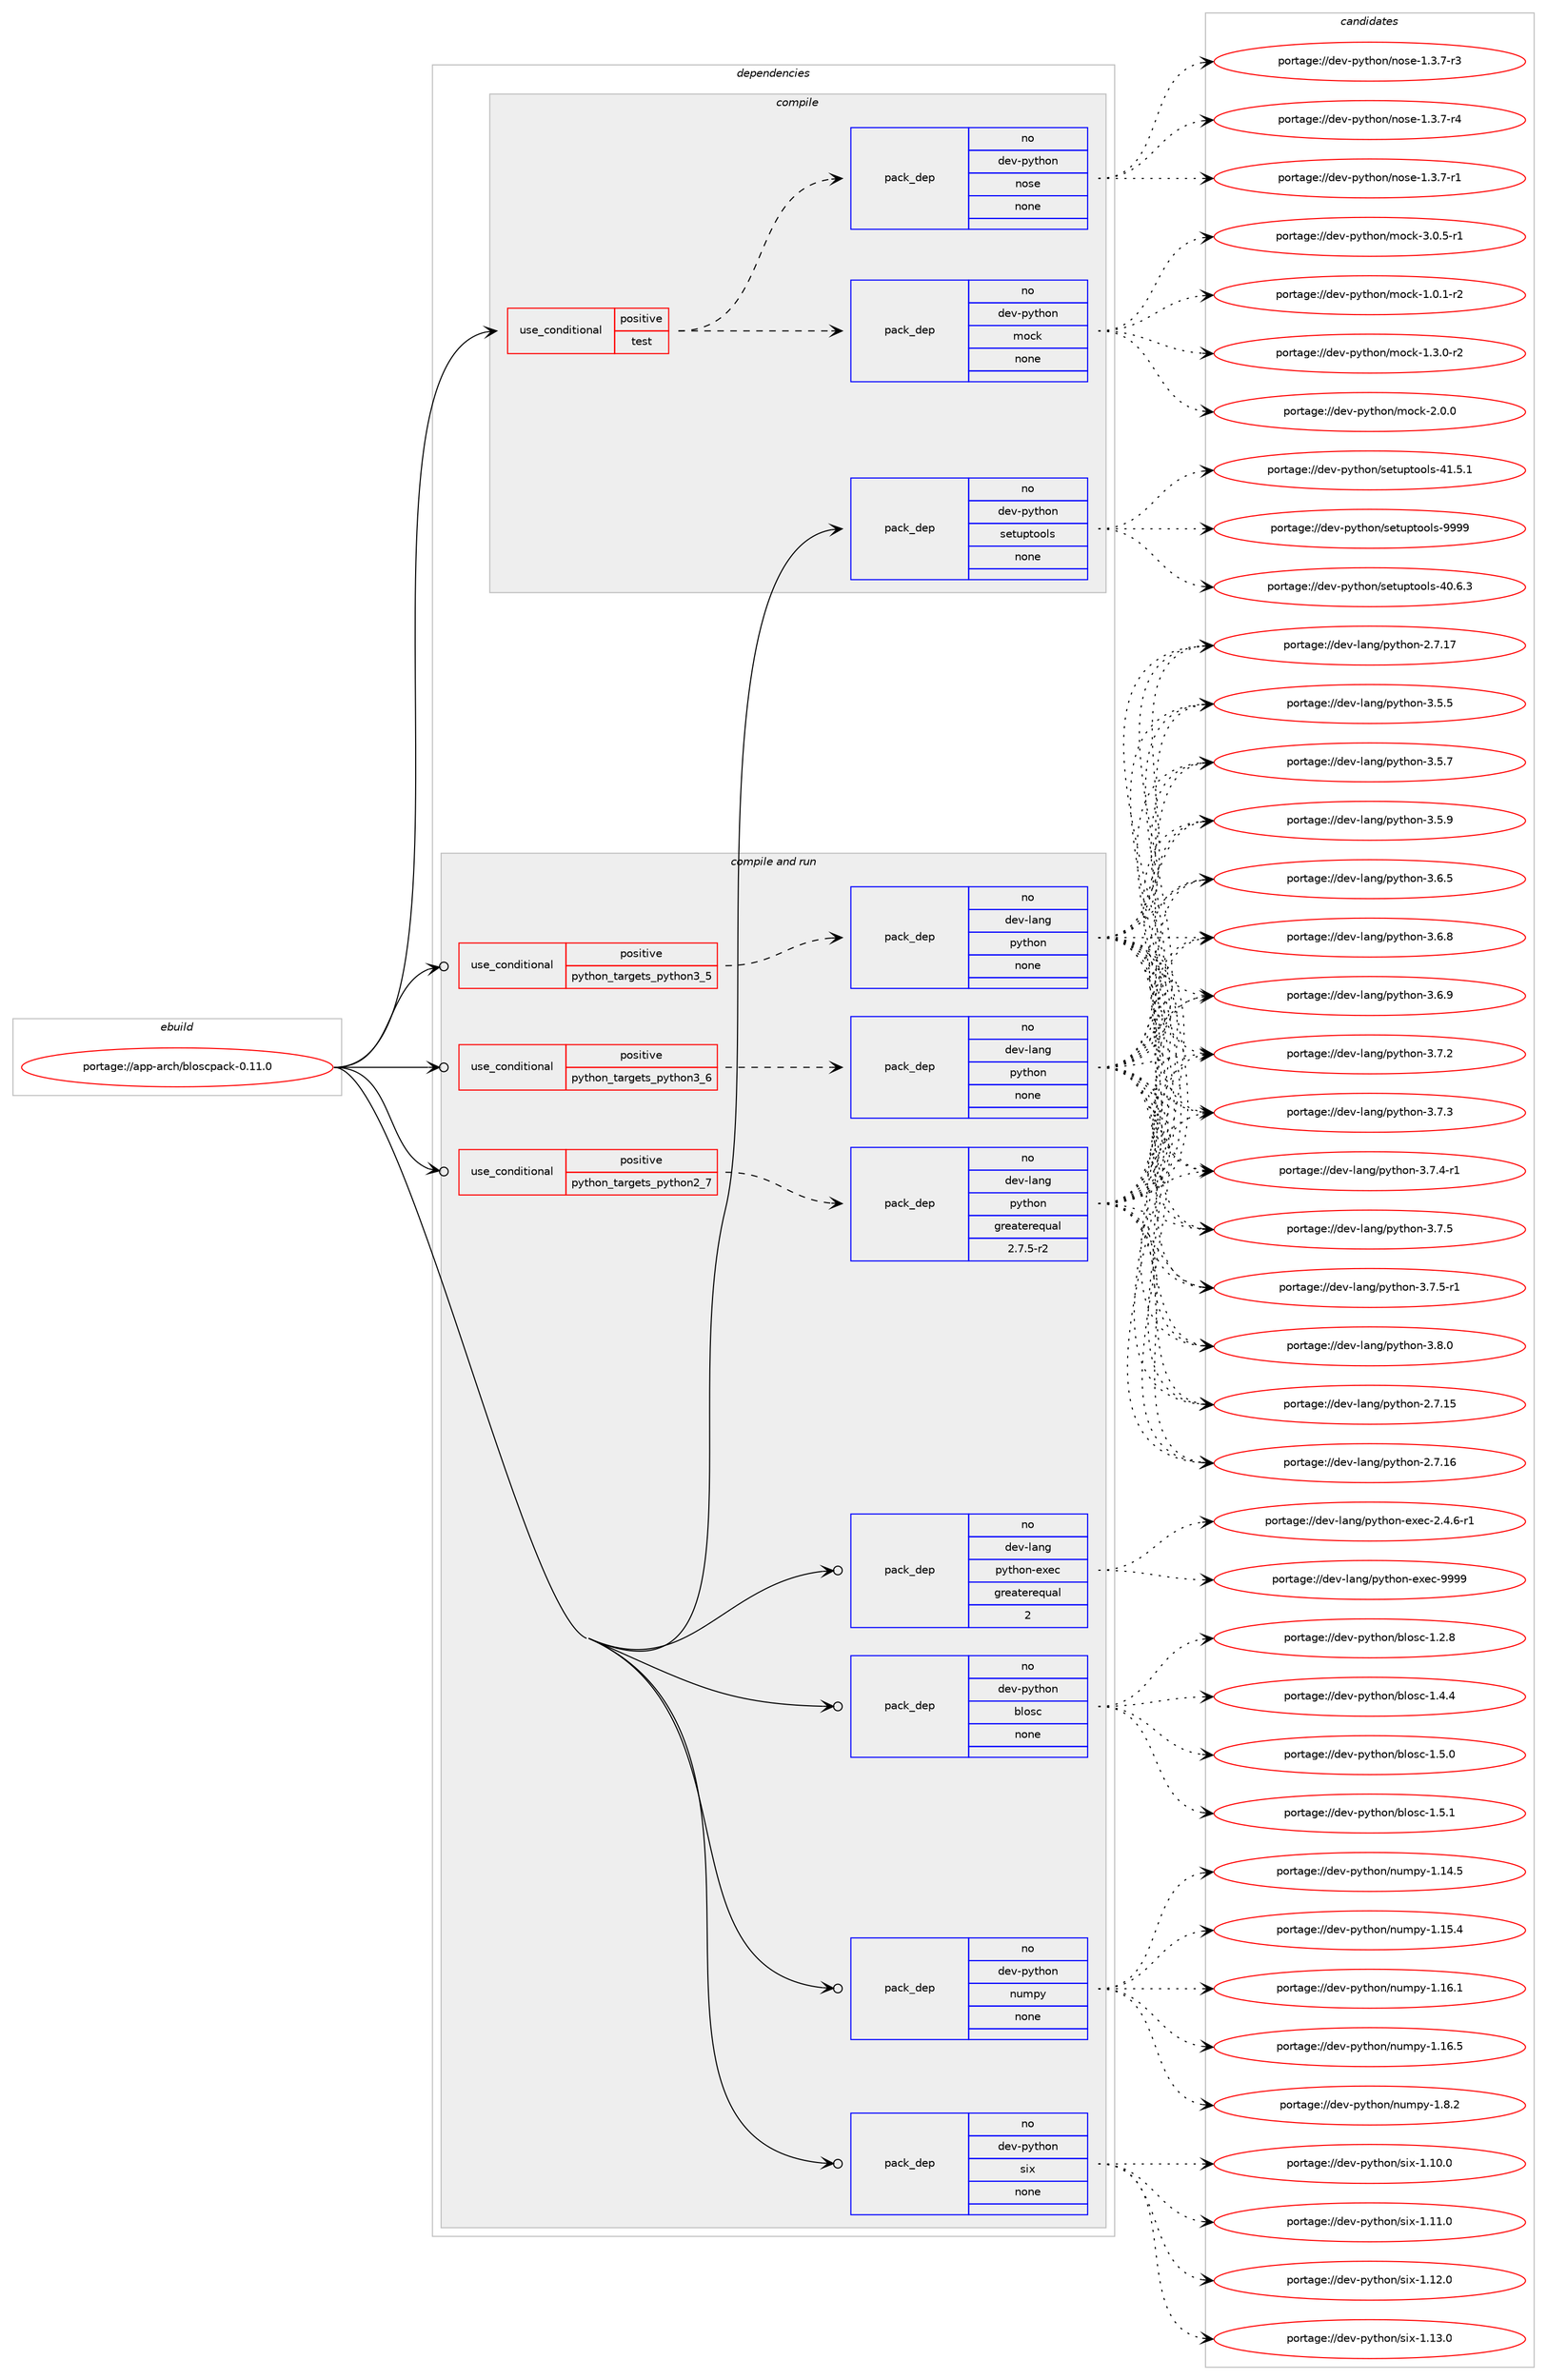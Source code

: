 digraph prolog {

# *************
# Graph options
# *************

newrank=true;
concentrate=true;
compound=true;
graph [rankdir=LR,fontname=Helvetica,fontsize=10,ranksep=1.5];#, ranksep=2.5, nodesep=0.2];
edge  [arrowhead=vee];
node  [fontname=Helvetica,fontsize=10];

# **********
# The ebuild
# **********

subgraph cluster_leftcol {
color=gray;
rank=same;
label=<<i>ebuild</i>>;
id [label="portage://app-arch/bloscpack-0.11.0", color=red, width=4, href="../app-arch/bloscpack-0.11.0.svg"];
}

# ****************
# The dependencies
# ****************

subgraph cluster_midcol {
color=gray;
label=<<i>dependencies</i>>;
subgraph cluster_compile {
fillcolor="#eeeeee";
style=filled;
label=<<i>compile</i>>;
subgraph cond2065 {
dependency7951 [label=<<TABLE BORDER="0" CELLBORDER="1" CELLSPACING="0" CELLPADDING="4"><TR><TD ROWSPAN="3" CELLPADDING="10">use_conditional</TD></TR><TR><TD>positive</TD></TR><TR><TD>test</TD></TR></TABLE>>, shape=none, color=red];
subgraph pack5759 {
dependency7952 [label=<<TABLE BORDER="0" CELLBORDER="1" CELLSPACING="0" CELLPADDING="4" WIDTH="220"><TR><TD ROWSPAN="6" CELLPADDING="30">pack_dep</TD></TR><TR><TD WIDTH="110">no</TD></TR><TR><TD>dev-python</TD></TR><TR><TD>mock</TD></TR><TR><TD>none</TD></TR><TR><TD></TD></TR></TABLE>>, shape=none, color=blue];
}
dependency7951:e -> dependency7952:w [weight=20,style="dashed",arrowhead="vee"];
subgraph pack5760 {
dependency7953 [label=<<TABLE BORDER="0" CELLBORDER="1" CELLSPACING="0" CELLPADDING="4" WIDTH="220"><TR><TD ROWSPAN="6" CELLPADDING="30">pack_dep</TD></TR><TR><TD WIDTH="110">no</TD></TR><TR><TD>dev-python</TD></TR><TR><TD>nose</TD></TR><TR><TD>none</TD></TR><TR><TD></TD></TR></TABLE>>, shape=none, color=blue];
}
dependency7951:e -> dependency7953:w [weight=20,style="dashed",arrowhead="vee"];
}
id:e -> dependency7951:w [weight=20,style="solid",arrowhead="vee"];
subgraph pack5761 {
dependency7954 [label=<<TABLE BORDER="0" CELLBORDER="1" CELLSPACING="0" CELLPADDING="4" WIDTH="220"><TR><TD ROWSPAN="6" CELLPADDING="30">pack_dep</TD></TR><TR><TD WIDTH="110">no</TD></TR><TR><TD>dev-python</TD></TR><TR><TD>setuptools</TD></TR><TR><TD>none</TD></TR><TR><TD></TD></TR></TABLE>>, shape=none, color=blue];
}
id:e -> dependency7954:w [weight=20,style="solid",arrowhead="vee"];
}
subgraph cluster_compileandrun {
fillcolor="#eeeeee";
style=filled;
label=<<i>compile and run</i>>;
subgraph cond2066 {
dependency7955 [label=<<TABLE BORDER="0" CELLBORDER="1" CELLSPACING="0" CELLPADDING="4"><TR><TD ROWSPAN="3" CELLPADDING="10">use_conditional</TD></TR><TR><TD>positive</TD></TR><TR><TD>python_targets_python2_7</TD></TR></TABLE>>, shape=none, color=red];
subgraph pack5762 {
dependency7956 [label=<<TABLE BORDER="0" CELLBORDER="1" CELLSPACING="0" CELLPADDING="4" WIDTH="220"><TR><TD ROWSPAN="6" CELLPADDING="30">pack_dep</TD></TR><TR><TD WIDTH="110">no</TD></TR><TR><TD>dev-lang</TD></TR><TR><TD>python</TD></TR><TR><TD>greaterequal</TD></TR><TR><TD>2.7.5-r2</TD></TR></TABLE>>, shape=none, color=blue];
}
dependency7955:e -> dependency7956:w [weight=20,style="dashed",arrowhead="vee"];
}
id:e -> dependency7955:w [weight=20,style="solid",arrowhead="odotvee"];
subgraph cond2067 {
dependency7957 [label=<<TABLE BORDER="0" CELLBORDER="1" CELLSPACING="0" CELLPADDING="4"><TR><TD ROWSPAN="3" CELLPADDING="10">use_conditional</TD></TR><TR><TD>positive</TD></TR><TR><TD>python_targets_python3_5</TD></TR></TABLE>>, shape=none, color=red];
subgraph pack5763 {
dependency7958 [label=<<TABLE BORDER="0" CELLBORDER="1" CELLSPACING="0" CELLPADDING="4" WIDTH="220"><TR><TD ROWSPAN="6" CELLPADDING="30">pack_dep</TD></TR><TR><TD WIDTH="110">no</TD></TR><TR><TD>dev-lang</TD></TR><TR><TD>python</TD></TR><TR><TD>none</TD></TR><TR><TD></TD></TR></TABLE>>, shape=none, color=blue];
}
dependency7957:e -> dependency7958:w [weight=20,style="dashed",arrowhead="vee"];
}
id:e -> dependency7957:w [weight=20,style="solid",arrowhead="odotvee"];
subgraph cond2068 {
dependency7959 [label=<<TABLE BORDER="0" CELLBORDER="1" CELLSPACING="0" CELLPADDING="4"><TR><TD ROWSPAN="3" CELLPADDING="10">use_conditional</TD></TR><TR><TD>positive</TD></TR><TR><TD>python_targets_python3_6</TD></TR></TABLE>>, shape=none, color=red];
subgraph pack5764 {
dependency7960 [label=<<TABLE BORDER="0" CELLBORDER="1" CELLSPACING="0" CELLPADDING="4" WIDTH="220"><TR><TD ROWSPAN="6" CELLPADDING="30">pack_dep</TD></TR><TR><TD WIDTH="110">no</TD></TR><TR><TD>dev-lang</TD></TR><TR><TD>python</TD></TR><TR><TD>none</TD></TR><TR><TD></TD></TR></TABLE>>, shape=none, color=blue];
}
dependency7959:e -> dependency7960:w [weight=20,style="dashed",arrowhead="vee"];
}
id:e -> dependency7959:w [weight=20,style="solid",arrowhead="odotvee"];
subgraph pack5765 {
dependency7961 [label=<<TABLE BORDER="0" CELLBORDER="1" CELLSPACING="0" CELLPADDING="4" WIDTH="220"><TR><TD ROWSPAN="6" CELLPADDING="30">pack_dep</TD></TR><TR><TD WIDTH="110">no</TD></TR><TR><TD>dev-lang</TD></TR><TR><TD>python-exec</TD></TR><TR><TD>greaterequal</TD></TR><TR><TD>2</TD></TR></TABLE>>, shape=none, color=blue];
}
id:e -> dependency7961:w [weight=20,style="solid",arrowhead="odotvee"];
subgraph pack5766 {
dependency7962 [label=<<TABLE BORDER="0" CELLBORDER="1" CELLSPACING="0" CELLPADDING="4" WIDTH="220"><TR><TD ROWSPAN="6" CELLPADDING="30">pack_dep</TD></TR><TR><TD WIDTH="110">no</TD></TR><TR><TD>dev-python</TD></TR><TR><TD>blosc</TD></TR><TR><TD>none</TD></TR><TR><TD></TD></TR></TABLE>>, shape=none, color=blue];
}
id:e -> dependency7962:w [weight=20,style="solid",arrowhead="odotvee"];
subgraph pack5767 {
dependency7963 [label=<<TABLE BORDER="0" CELLBORDER="1" CELLSPACING="0" CELLPADDING="4" WIDTH="220"><TR><TD ROWSPAN="6" CELLPADDING="30">pack_dep</TD></TR><TR><TD WIDTH="110">no</TD></TR><TR><TD>dev-python</TD></TR><TR><TD>numpy</TD></TR><TR><TD>none</TD></TR><TR><TD></TD></TR></TABLE>>, shape=none, color=blue];
}
id:e -> dependency7963:w [weight=20,style="solid",arrowhead="odotvee"];
subgraph pack5768 {
dependency7964 [label=<<TABLE BORDER="0" CELLBORDER="1" CELLSPACING="0" CELLPADDING="4" WIDTH="220"><TR><TD ROWSPAN="6" CELLPADDING="30">pack_dep</TD></TR><TR><TD WIDTH="110">no</TD></TR><TR><TD>dev-python</TD></TR><TR><TD>six</TD></TR><TR><TD>none</TD></TR><TR><TD></TD></TR></TABLE>>, shape=none, color=blue];
}
id:e -> dependency7964:w [weight=20,style="solid",arrowhead="odotvee"];
}
subgraph cluster_run {
fillcolor="#eeeeee";
style=filled;
label=<<i>run</i>>;
}
}

# **************
# The candidates
# **************

subgraph cluster_choices {
rank=same;
color=gray;
label=<<i>candidates</i>>;

subgraph choice5759 {
color=black;
nodesep=1;
choiceportage1001011184511212111610411111047109111991074549464846494511450 [label="portage://dev-python/mock-1.0.1-r2", color=red, width=4,href="../dev-python/mock-1.0.1-r2.svg"];
choiceportage1001011184511212111610411111047109111991074549465146484511450 [label="portage://dev-python/mock-1.3.0-r2", color=red, width=4,href="../dev-python/mock-1.3.0-r2.svg"];
choiceportage100101118451121211161041111104710911199107455046484648 [label="portage://dev-python/mock-2.0.0", color=red, width=4,href="../dev-python/mock-2.0.0.svg"];
choiceportage1001011184511212111610411111047109111991074551464846534511449 [label="portage://dev-python/mock-3.0.5-r1", color=red, width=4,href="../dev-python/mock-3.0.5-r1.svg"];
dependency7952:e -> choiceportage1001011184511212111610411111047109111991074549464846494511450:w [style=dotted,weight="100"];
dependency7952:e -> choiceportage1001011184511212111610411111047109111991074549465146484511450:w [style=dotted,weight="100"];
dependency7952:e -> choiceportage100101118451121211161041111104710911199107455046484648:w [style=dotted,weight="100"];
dependency7952:e -> choiceportage1001011184511212111610411111047109111991074551464846534511449:w [style=dotted,weight="100"];
}
subgraph choice5760 {
color=black;
nodesep=1;
choiceportage10010111845112121116104111110471101111151014549465146554511449 [label="portage://dev-python/nose-1.3.7-r1", color=red, width=4,href="../dev-python/nose-1.3.7-r1.svg"];
choiceportage10010111845112121116104111110471101111151014549465146554511451 [label="portage://dev-python/nose-1.3.7-r3", color=red, width=4,href="../dev-python/nose-1.3.7-r3.svg"];
choiceportage10010111845112121116104111110471101111151014549465146554511452 [label="portage://dev-python/nose-1.3.7-r4", color=red, width=4,href="../dev-python/nose-1.3.7-r4.svg"];
dependency7953:e -> choiceportage10010111845112121116104111110471101111151014549465146554511449:w [style=dotted,weight="100"];
dependency7953:e -> choiceportage10010111845112121116104111110471101111151014549465146554511451:w [style=dotted,weight="100"];
dependency7953:e -> choiceportage10010111845112121116104111110471101111151014549465146554511452:w [style=dotted,weight="100"];
}
subgraph choice5761 {
color=black;
nodesep=1;
choiceportage100101118451121211161041111104711510111611711211611111110811545524846544651 [label="portage://dev-python/setuptools-40.6.3", color=red, width=4,href="../dev-python/setuptools-40.6.3.svg"];
choiceportage100101118451121211161041111104711510111611711211611111110811545524946534649 [label="portage://dev-python/setuptools-41.5.1", color=red, width=4,href="../dev-python/setuptools-41.5.1.svg"];
choiceportage10010111845112121116104111110471151011161171121161111111081154557575757 [label="portage://dev-python/setuptools-9999", color=red, width=4,href="../dev-python/setuptools-9999.svg"];
dependency7954:e -> choiceportage100101118451121211161041111104711510111611711211611111110811545524846544651:w [style=dotted,weight="100"];
dependency7954:e -> choiceportage100101118451121211161041111104711510111611711211611111110811545524946534649:w [style=dotted,weight="100"];
dependency7954:e -> choiceportage10010111845112121116104111110471151011161171121161111111081154557575757:w [style=dotted,weight="100"];
}
subgraph choice5762 {
color=black;
nodesep=1;
choiceportage10010111845108971101034711212111610411111045504655464953 [label="portage://dev-lang/python-2.7.15", color=red, width=4,href="../dev-lang/python-2.7.15.svg"];
choiceportage10010111845108971101034711212111610411111045504655464954 [label="portage://dev-lang/python-2.7.16", color=red, width=4,href="../dev-lang/python-2.7.16.svg"];
choiceportage10010111845108971101034711212111610411111045504655464955 [label="portage://dev-lang/python-2.7.17", color=red, width=4,href="../dev-lang/python-2.7.17.svg"];
choiceportage100101118451089711010347112121116104111110455146534653 [label="portage://dev-lang/python-3.5.5", color=red, width=4,href="../dev-lang/python-3.5.5.svg"];
choiceportage100101118451089711010347112121116104111110455146534655 [label="portage://dev-lang/python-3.5.7", color=red, width=4,href="../dev-lang/python-3.5.7.svg"];
choiceportage100101118451089711010347112121116104111110455146534657 [label="portage://dev-lang/python-3.5.9", color=red, width=4,href="../dev-lang/python-3.5.9.svg"];
choiceportage100101118451089711010347112121116104111110455146544653 [label="portage://dev-lang/python-3.6.5", color=red, width=4,href="../dev-lang/python-3.6.5.svg"];
choiceportage100101118451089711010347112121116104111110455146544656 [label="portage://dev-lang/python-3.6.8", color=red, width=4,href="../dev-lang/python-3.6.8.svg"];
choiceportage100101118451089711010347112121116104111110455146544657 [label="portage://dev-lang/python-3.6.9", color=red, width=4,href="../dev-lang/python-3.6.9.svg"];
choiceportage100101118451089711010347112121116104111110455146554650 [label="portage://dev-lang/python-3.7.2", color=red, width=4,href="../dev-lang/python-3.7.2.svg"];
choiceportage100101118451089711010347112121116104111110455146554651 [label="portage://dev-lang/python-3.7.3", color=red, width=4,href="../dev-lang/python-3.7.3.svg"];
choiceportage1001011184510897110103471121211161041111104551465546524511449 [label="portage://dev-lang/python-3.7.4-r1", color=red, width=4,href="../dev-lang/python-3.7.4-r1.svg"];
choiceportage100101118451089711010347112121116104111110455146554653 [label="portage://dev-lang/python-3.7.5", color=red, width=4,href="../dev-lang/python-3.7.5.svg"];
choiceportage1001011184510897110103471121211161041111104551465546534511449 [label="portage://dev-lang/python-3.7.5-r1", color=red, width=4,href="../dev-lang/python-3.7.5-r1.svg"];
choiceportage100101118451089711010347112121116104111110455146564648 [label="portage://dev-lang/python-3.8.0", color=red, width=4,href="../dev-lang/python-3.8.0.svg"];
dependency7956:e -> choiceportage10010111845108971101034711212111610411111045504655464953:w [style=dotted,weight="100"];
dependency7956:e -> choiceportage10010111845108971101034711212111610411111045504655464954:w [style=dotted,weight="100"];
dependency7956:e -> choiceportage10010111845108971101034711212111610411111045504655464955:w [style=dotted,weight="100"];
dependency7956:e -> choiceportage100101118451089711010347112121116104111110455146534653:w [style=dotted,weight="100"];
dependency7956:e -> choiceportage100101118451089711010347112121116104111110455146534655:w [style=dotted,weight="100"];
dependency7956:e -> choiceportage100101118451089711010347112121116104111110455146534657:w [style=dotted,weight="100"];
dependency7956:e -> choiceportage100101118451089711010347112121116104111110455146544653:w [style=dotted,weight="100"];
dependency7956:e -> choiceportage100101118451089711010347112121116104111110455146544656:w [style=dotted,weight="100"];
dependency7956:e -> choiceportage100101118451089711010347112121116104111110455146544657:w [style=dotted,weight="100"];
dependency7956:e -> choiceportage100101118451089711010347112121116104111110455146554650:w [style=dotted,weight="100"];
dependency7956:e -> choiceportage100101118451089711010347112121116104111110455146554651:w [style=dotted,weight="100"];
dependency7956:e -> choiceportage1001011184510897110103471121211161041111104551465546524511449:w [style=dotted,weight="100"];
dependency7956:e -> choiceportage100101118451089711010347112121116104111110455146554653:w [style=dotted,weight="100"];
dependency7956:e -> choiceportage1001011184510897110103471121211161041111104551465546534511449:w [style=dotted,weight="100"];
dependency7956:e -> choiceportage100101118451089711010347112121116104111110455146564648:w [style=dotted,weight="100"];
}
subgraph choice5763 {
color=black;
nodesep=1;
choiceportage10010111845108971101034711212111610411111045504655464953 [label="portage://dev-lang/python-2.7.15", color=red, width=4,href="../dev-lang/python-2.7.15.svg"];
choiceportage10010111845108971101034711212111610411111045504655464954 [label="portage://dev-lang/python-2.7.16", color=red, width=4,href="../dev-lang/python-2.7.16.svg"];
choiceportage10010111845108971101034711212111610411111045504655464955 [label="portage://dev-lang/python-2.7.17", color=red, width=4,href="../dev-lang/python-2.7.17.svg"];
choiceportage100101118451089711010347112121116104111110455146534653 [label="portage://dev-lang/python-3.5.5", color=red, width=4,href="../dev-lang/python-3.5.5.svg"];
choiceportage100101118451089711010347112121116104111110455146534655 [label="portage://dev-lang/python-3.5.7", color=red, width=4,href="../dev-lang/python-3.5.7.svg"];
choiceportage100101118451089711010347112121116104111110455146534657 [label="portage://dev-lang/python-3.5.9", color=red, width=4,href="../dev-lang/python-3.5.9.svg"];
choiceportage100101118451089711010347112121116104111110455146544653 [label="portage://dev-lang/python-3.6.5", color=red, width=4,href="../dev-lang/python-3.6.5.svg"];
choiceportage100101118451089711010347112121116104111110455146544656 [label="portage://dev-lang/python-3.6.8", color=red, width=4,href="../dev-lang/python-3.6.8.svg"];
choiceportage100101118451089711010347112121116104111110455146544657 [label="portage://dev-lang/python-3.6.9", color=red, width=4,href="../dev-lang/python-3.6.9.svg"];
choiceportage100101118451089711010347112121116104111110455146554650 [label="portage://dev-lang/python-3.7.2", color=red, width=4,href="../dev-lang/python-3.7.2.svg"];
choiceportage100101118451089711010347112121116104111110455146554651 [label="portage://dev-lang/python-3.7.3", color=red, width=4,href="../dev-lang/python-3.7.3.svg"];
choiceportage1001011184510897110103471121211161041111104551465546524511449 [label="portage://dev-lang/python-3.7.4-r1", color=red, width=4,href="../dev-lang/python-3.7.4-r1.svg"];
choiceportage100101118451089711010347112121116104111110455146554653 [label="portage://dev-lang/python-3.7.5", color=red, width=4,href="../dev-lang/python-3.7.5.svg"];
choiceportage1001011184510897110103471121211161041111104551465546534511449 [label="portage://dev-lang/python-3.7.5-r1", color=red, width=4,href="../dev-lang/python-3.7.5-r1.svg"];
choiceportage100101118451089711010347112121116104111110455146564648 [label="portage://dev-lang/python-3.8.0", color=red, width=4,href="../dev-lang/python-3.8.0.svg"];
dependency7958:e -> choiceportage10010111845108971101034711212111610411111045504655464953:w [style=dotted,weight="100"];
dependency7958:e -> choiceportage10010111845108971101034711212111610411111045504655464954:w [style=dotted,weight="100"];
dependency7958:e -> choiceportage10010111845108971101034711212111610411111045504655464955:w [style=dotted,weight="100"];
dependency7958:e -> choiceportage100101118451089711010347112121116104111110455146534653:w [style=dotted,weight="100"];
dependency7958:e -> choiceportage100101118451089711010347112121116104111110455146534655:w [style=dotted,weight="100"];
dependency7958:e -> choiceportage100101118451089711010347112121116104111110455146534657:w [style=dotted,weight="100"];
dependency7958:e -> choiceportage100101118451089711010347112121116104111110455146544653:w [style=dotted,weight="100"];
dependency7958:e -> choiceportage100101118451089711010347112121116104111110455146544656:w [style=dotted,weight="100"];
dependency7958:e -> choiceportage100101118451089711010347112121116104111110455146544657:w [style=dotted,weight="100"];
dependency7958:e -> choiceportage100101118451089711010347112121116104111110455146554650:w [style=dotted,weight="100"];
dependency7958:e -> choiceportage100101118451089711010347112121116104111110455146554651:w [style=dotted,weight="100"];
dependency7958:e -> choiceportage1001011184510897110103471121211161041111104551465546524511449:w [style=dotted,weight="100"];
dependency7958:e -> choiceportage100101118451089711010347112121116104111110455146554653:w [style=dotted,weight="100"];
dependency7958:e -> choiceportage1001011184510897110103471121211161041111104551465546534511449:w [style=dotted,weight="100"];
dependency7958:e -> choiceportage100101118451089711010347112121116104111110455146564648:w [style=dotted,weight="100"];
}
subgraph choice5764 {
color=black;
nodesep=1;
choiceportage10010111845108971101034711212111610411111045504655464953 [label="portage://dev-lang/python-2.7.15", color=red, width=4,href="../dev-lang/python-2.7.15.svg"];
choiceportage10010111845108971101034711212111610411111045504655464954 [label="portage://dev-lang/python-2.7.16", color=red, width=4,href="../dev-lang/python-2.7.16.svg"];
choiceportage10010111845108971101034711212111610411111045504655464955 [label="portage://dev-lang/python-2.7.17", color=red, width=4,href="../dev-lang/python-2.7.17.svg"];
choiceportage100101118451089711010347112121116104111110455146534653 [label="portage://dev-lang/python-3.5.5", color=red, width=4,href="../dev-lang/python-3.5.5.svg"];
choiceportage100101118451089711010347112121116104111110455146534655 [label="portage://dev-lang/python-3.5.7", color=red, width=4,href="../dev-lang/python-3.5.7.svg"];
choiceportage100101118451089711010347112121116104111110455146534657 [label="portage://dev-lang/python-3.5.9", color=red, width=4,href="../dev-lang/python-3.5.9.svg"];
choiceportage100101118451089711010347112121116104111110455146544653 [label="portage://dev-lang/python-3.6.5", color=red, width=4,href="../dev-lang/python-3.6.5.svg"];
choiceportage100101118451089711010347112121116104111110455146544656 [label="portage://dev-lang/python-3.6.8", color=red, width=4,href="../dev-lang/python-3.6.8.svg"];
choiceportage100101118451089711010347112121116104111110455146544657 [label="portage://dev-lang/python-3.6.9", color=red, width=4,href="../dev-lang/python-3.6.9.svg"];
choiceportage100101118451089711010347112121116104111110455146554650 [label="portage://dev-lang/python-3.7.2", color=red, width=4,href="../dev-lang/python-3.7.2.svg"];
choiceportage100101118451089711010347112121116104111110455146554651 [label="portage://dev-lang/python-3.7.3", color=red, width=4,href="../dev-lang/python-3.7.3.svg"];
choiceportage1001011184510897110103471121211161041111104551465546524511449 [label="portage://dev-lang/python-3.7.4-r1", color=red, width=4,href="../dev-lang/python-3.7.4-r1.svg"];
choiceportage100101118451089711010347112121116104111110455146554653 [label="portage://dev-lang/python-3.7.5", color=red, width=4,href="../dev-lang/python-3.7.5.svg"];
choiceportage1001011184510897110103471121211161041111104551465546534511449 [label="portage://dev-lang/python-3.7.5-r1", color=red, width=4,href="../dev-lang/python-3.7.5-r1.svg"];
choiceportage100101118451089711010347112121116104111110455146564648 [label="portage://dev-lang/python-3.8.0", color=red, width=4,href="../dev-lang/python-3.8.0.svg"];
dependency7960:e -> choiceportage10010111845108971101034711212111610411111045504655464953:w [style=dotted,weight="100"];
dependency7960:e -> choiceportage10010111845108971101034711212111610411111045504655464954:w [style=dotted,weight="100"];
dependency7960:e -> choiceportage10010111845108971101034711212111610411111045504655464955:w [style=dotted,weight="100"];
dependency7960:e -> choiceportage100101118451089711010347112121116104111110455146534653:w [style=dotted,weight="100"];
dependency7960:e -> choiceportage100101118451089711010347112121116104111110455146534655:w [style=dotted,weight="100"];
dependency7960:e -> choiceportage100101118451089711010347112121116104111110455146534657:w [style=dotted,weight="100"];
dependency7960:e -> choiceportage100101118451089711010347112121116104111110455146544653:w [style=dotted,weight="100"];
dependency7960:e -> choiceportage100101118451089711010347112121116104111110455146544656:w [style=dotted,weight="100"];
dependency7960:e -> choiceportage100101118451089711010347112121116104111110455146544657:w [style=dotted,weight="100"];
dependency7960:e -> choiceportage100101118451089711010347112121116104111110455146554650:w [style=dotted,weight="100"];
dependency7960:e -> choiceportage100101118451089711010347112121116104111110455146554651:w [style=dotted,weight="100"];
dependency7960:e -> choiceportage1001011184510897110103471121211161041111104551465546524511449:w [style=dotted,weight="100"];
dependency7960:e -> choiceportage100101118451089711010347112121116104111110455146554653:w [style=dotted,weight="100"];
dependency7960:e -> choiceportage1001011184510897110103471121211161041111104551465546534511449:w [style=dotted,weight="100"];
dependency7960:e -> choiceportage100101118451089711010347112121116104111110455146564648:w [style=dotted,weight="100"];
}
subgraph choice5765 {
color=black;
nodesep=1;
choiceportage10010111845108971101034711212111610411111045101120101994550465246544511449 [label="portage://dev-lang/python-exec-2.4.6-r1", color=red, width=4,href="../dev-lang/python-exec-2.4.6-r1.svg"];
choiceportage10010111845108971101034711212111610411111045101120101994557575757 [label="portage://dev-lang/python-exec-9999", color=red, width=4,href="../dev-lang/python-exec-9999.svg"];
dependency7961:e -> choiceportage10010111845108971101034711212111610411111045101120101994550465246544511449:w [style=dotted,weight="100"];
dependency7961:e -> choiceportage10010111845108971101034711212111610411111045101120101994557575757:w [style=dotted,weight="100"];
}
subgraph choice5766 {
color=black;
nodesep=1;
choiceportage10010111845112121116104111110479810811111599454946504656 [label="portage://dev-python/blosc-1.2.8", color=red, width=4,href="../dev-python/blosc-1.2.8.svg"];
choiceportage10010111845112121116104111110479810811111599454946524652 [label="portage://dev-python/blosc-1.4.4", color=red, width=4,href="../dev-python/blosc-1.4.4.svg"];
choiceportage10010111845112121116104111110479810811111599454946534648 [label="portage://dev-python/blosc-1.5.0", color=red, width=4,href="../dev-python/blosc-1.5.0.svg"];
choiceportage10010111845112121116104111110479810811111599454946534649 [label="portage://dev-python/blosc-1.5.1", color=red, width=4,href="../dev-python/blosc-1.5.1.svg"];
dependency7962:e -> choiceportage10010111845112121116104111110479810811111599454946504656:w [style=dotted,weight="100"];
dependency7962:e -> choiceportage10010111845112121116104111110479810811111599454946524652:w [style=dotted,weight="100"];
dependency7962:e -> choiceportage10010111845112121116104111110479810811111599454946534648:w [style=dotted,weight="100"];
dependency7962:e -> choiceportage10010111845112121116104111110479810811111599454946534649:w [style=dotted,weight="100"];
}
subgraph choice5767 {
color=black;
nodesep=1;
choiceportage100101118451121211161041111104711011710911212145494649524653 [label="portage://dev-python/numpy-1.14.5", color=red, width=4,href="../dev-python/numpy-1.14.5.svg"];
choiceportage100101118451121211161041111104711011710911212145494649534652 [label="portage://dev-python/numpy-1.15.4", color=red, width=4,href="../dev-python/numpy-1.15.4.svg"];
choiceportage100101118451121211161041111104711011710911212145494649544649 [label="portage://dev-python/numpy-1.16.1", color=red, width=4,href="../dev-python/numpy-1.16.1.svg"];
choiceportage100101118451121211161041111104711011710911212145494649544653 [label="portage://dev-python/numpy-1.16.5", color=red, width=4,href="../dev-python/numpy-1.16.5.svg"];
choiceportage1001011184511212111610411111047110117109112121454946564650 [label="portage://dev-python/numpy-1.8.2", color=red, width=4,href="../dev-python/numpy-1.8.2.svg"];
dependency7963:e -> choiceportage100101118451121211161041111104711011710911212145494649524653:w [style=dotted,weight="100"];
dependency7963:e -> choiceportage100101118451121211161041111104711011710911212145494649534652:w [style=dotted,weight="100"];
dependency7963:e -> choiceportage100101118451121211161041111104711011710911212145494649544649:w [style=dotted,weight="100"];
dependency7963:e -> choiceportage100101118451121211161041111104711011710911212145494649544653:w [style=dotted,weight="100"];
dependency7963:e -> choiceportage1001011184511212111610411111047110117109112121454946564650:w [style=dotted,weight="100"];
}
subgraph choice5768 {
color=black;
nodesep=1;
choiceportage100101118451121211161041111104711510512045494649484648 [label="portage://dev-python/six-1.10.0", color=red, width=4,href="../dev-python/six-1.10.0.svg"];
choiceportage100101118451121211161041111104711510512045494649494648 [label="portage://dev-python/six-1.11.0", color=red, width=4,href="../dev-python/six-1.11.0.svg"];
choiceportage100101118451121211161041111104711510512045494649504648 [label="portage://dev-python/six-1.12.0", color=red, width=4,href="../dev-python/six-1.12.0.svg"];
choiceportage100101118451121211161041111104711510512045494649514648 [label="portage://dev-python/six-1.13.0", color=red, width=4,href="../dev-python/six-1.13.0.svg"];
dependency7964:e -> choiceportage100101118451121211161041111104711510512045494649484648:w [style=dotted,weight="100"];
dependency7964:e -> choiceportage100101118451121211161041111104711510512045494649494648:w [style=dotted,weight="100"];
dependency7964:e -> choiceportage100101118451121211161041111104711510512045494649504648:w [style=dotted,weight="100"];
dependency7964:e -> choiceportage100101118451121211161041111104711510512045494649514648:w [style=dotted,weight="100"];
}
}

}
